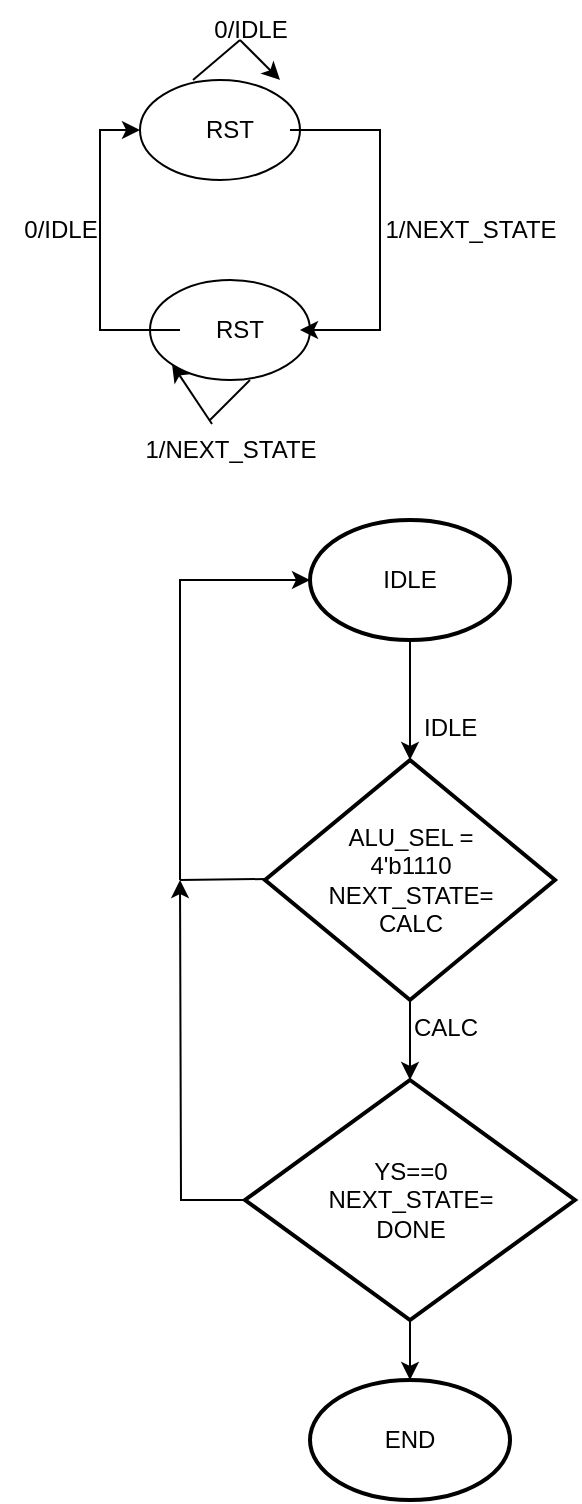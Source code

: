 <mxfile version="24.7.6">
  <diagram name="Page-1" id="6PsH3mtnEnNb81ONRw0l">
    <mxGraphModel dx="794" dy="454" grid="1" gridSize="10" guides="1" tooltips="1" connect="1" arrows="1" fold="1" page="1" pageScale="1" pageWidth="850" pageHeight="1100" math="0" shadow="0">
      <root>
        <mxCell id="0" />
        <mxCell id="1" parent="0" />
        <mxCell id="u2EufDMsuD6epvsz4VcV-10" value="" style="group" vertex="1" connectable="0" parent="1">
          <mxGeometry x="350" y="200" width="80" height="50" as="geometry" />
        </mxCell>
        <mxCell id="u2EufDMsuD6epvsz4VcV-1" value="" style="ellipse;whiteSpace=wrap;html=1;" vertex="1" parent="u2EufDMsuD6epvsz4VcV-10">
          <mxGeometry width="80" height="50" as="geometry" />
        </mxCell>
        <mxCell id="u2EufDMsuD6epvsz4VcV-3" value="RST" style="text;html=1;align=center;verticalAlign=middle;whiteSpace=wrap;rounded=0;" vertex="1" parent="u2EufDMsuD6epvsz4VcV-10">
          <mxGeometry x="15" y="10" width="60" height="30" as="geometry" />
        </mxCell>
        <mxCell id="u2EufDMsuD6epvsz4VcV-11" value="" style="group" vertex="1" connectable="0" parent="1">
          <mxGeometry x="355" y="300" width="80" height="50" as="geometry" />
        </mxCell>
        <mxCell id="u2EufDMsuD6epvsz4VcV-4" value="" style="ellipse;whiteSpace=wrap;html=1;" vertex="1" parent="u2EufDMsuD6epvsz4VcV-11">
          <mxGeometry width="80" height="50" as="geometry" />
        </mxCell>
        <mxCell id="u2EufDMsuD6epvsz4VcV-5" value="RST" style="text;html=1;align=center;verticalAlign=middle;whiteSpace=wrap;rounded=0;container=1;" vertex="1" parent="u2EufDMsuD6epvsz4VcV-11">
          <mxGeometry x="15" y="10" width="60" height="30" as="geometry" />
        </mxCell>
        <mxCell id="u2EufDMsuD6epvsz4VcV-15" style="edgeStyle=orthogonalEdgeStyle;rounded=0;orthogonalLoop=1;jettySize=auto;html=1;entryX=1;entryY=0.5;entryDx=0;entryDy=0;" edge="1" parent="1" source="u2EufDMsuD6epvsz4VcV-3" target="u2EufDMsuD6epvsz4VcV-5">
          <mxGeometry relative="1" as="geometry">
            <Array as="points">
              <mxPoint x="470" y="225" />
              <mxPoint x="470" y="325" />
            </Array>
          </mxGeometry>
        </mxCell>
        <mxCell id="u2EufDMsuD6epvsz4VcV-16" style="edgeStyle=orthogonalEdgeStyle;rounded=0;orthogonalLoop=1;jettySize=auto;html=1;entryX=0;entryY=0.5;entryDx=0;entryDy=0;" edge="1" parent="1" source="u2EufDMsuD6epvsz4VcV-5" target="u2EufDMsuD6epvsz4VcV-1">
          <mxGeometry relative="1" as="geometry">
            <Array as="points">
              <mxPoint x="330" y="325" />
              <mxPoint x="330" y="225" />
            </Array>
          </mxGeometry>
        </mxCell>
        <mxCell id="u2EufDMsuD6epvsz4VcV-17" value="0/IDLE" style="text;html=1;align=center;verticalAlign=middle;resizable=0;points=[];autosize=1;strokeColor=none;fillColor=none;" vertex="1" parent="1">
          <mxGeometry x="375" y="160" width="60" height="30" as="geometry" />
        </mxCell>
        <mxCell id="u2EufDMsuD6epvsz4VcV-19" value="" style="endArrow=none;html=1;rounded=0;exitX=0;exitY=0;exitDx=0;exitDy=0;" edge="1" parent="1">
          <mxGeometry width="50" height="50" relative="1" as="geometry">
            <mxPoint x="376.5" y="200" as="sourcePoint" />
            <mxPoint x="400" y="180" as="targetPoint" />
          </mxGeometry>
        </mxCell>
        <mxCell id="u2EufDMsuD6epvsz4VcV-21" value="" style="endArrow=classic;html=1;rounded=0;" edge="1" parent="1">
          <mxGeometry width="50" height="50" relative="1" as="geometry">
            <mxPoint x="400" y="180" as="sourcePoint" />
            <mxPoint x="420" y="200" as="targetPoint" />
          </mxGeometry>
        </mxCell>
        <mxCell id="u2EufDMsuD6epvsz4VcV-35" value="1/NEXT_STATE" style="text;html=1;align=center;verticalAlign=middle;resizable=0;points=[];autosize=1;strokeColor=none;fillColor=none;" vertex="1" parent="1">
          <mxGeometry x="460" y="260" width="110" height="30" as="geometry" />
        </mxCell>
        <mxCell id="u2EufDMsuD6epvsz4VcV-36" value="1/NEXT_STATE" style="text;html=1;align=center;verticalAlign=middle;resizable=0;points=[];autosize=1;strokeColor=none;fillColor=none;" vertex="1" parent="1">
          <mxGeometry x="340" y="370" width="110" height="30" as="geometry" />
        </mxCell>
        <mxCell id="u2EufDMsuD6epvsz4VcV-37" value="" style="endArrow=none;html=1;rounded=0;" edge="1" parent="1">
          <mxGeometry width="50" height="50" relative="1" as="geometry">
            <mxPoint x="385" y="370" as="sourcePoint" />
            <mxPoint x="405" y="350" as="targetPoint" />
          </mxGeometry>
        </mxCell>
        <mxCell id="u2EufDMsuD6epvsz4VcV-39" value="" style="endArrow=classic;html=1;rounded=0;" edge="1" parent="1">
          <mxGeometry width="50" height="50" relative="1" as="geometry">
            <mxPoint x="386" y="372" as="sourcePoint" />
            <mxPoint x="366" y="342" as="targetPoint" />
          </mxGeometry>
        </mxCell>
        <mxCell id="u2EufDMsuD6epvsz4VcV-40" value="0/IDLE" style="text;html=1;align=center;verticalAlign=middle;resizable=0;points=[];autosize=1;strokeColor=none;fillColor=none;" vertex="1" parent="1">
          <mxGeometry x="280" y="260" width="60" height="30" as="geometry" />
        </mxCell>
        <mxCell id="u2EufDMsuD6epvsz4VcV-72" value="ALU_SEL =&lt;div&gt;4&#39;b1110&lt;br&gt;NEXT_STATE=&lt;div&gt;CALC&lt;/div&gt;&lt;/div&gt;" style="strokeWidth=2;html=1;shape=mxgraph.flowchart.decision;whiteSpace=wrap;" vertex="1" parent="1">
          <mxGeometry x="412.5" y="540" width="145" height="120" as="geometry" />
        </mxCell>
        <mxCell id="u2EufDMsuD6epvsz4VcV-73" value="IDLE" style="strokeWidth=2;html=1;shape=mxgraph.flowchart.start_1;whiteSpace=wrap;" vertex="1" parent="1">
          <mxGeometry x="435" y="420" width="100" height="60" as="geometry" />
        </mxCell>
        <mxCell id="u2EufDMsuD6epvsz4VcV-74" style="edgeStyle=orthogonalEdgeStyle;rounded=0;orthogonalLoop=1;jettySize=auto;html=1;exitX=0.5;exitY=1;exitDx=0;exitDy=0;exitPerimeter=0;entryX=0.5;entryY=0;entryDx=0;entryDy=0;entryPerimeter=0;" edge="1" parent="1" source="u2EufDMsuD6epvsz4VcV-73" target="u2EufDMsuD6epvsz4VcV-72">
          <mxGeometry relative="1" as="geometry" />
        </mxCell>
        <mxCell id="u2EufDMsuD6epvsz4VcV-75" value="&lt;div&gt;&lt;br&gt;&lt;/div&gt;" style="edgeLabel;html=1;align=center;verticalAlign=middle;resizable=0;points=[];" vertex="1" connectable="0" parent="u2EufDMsuD6epvsz4VcV-74">
          <mxGeometry x="0.311" y="1" relative="1" as="geometry">
            <mxPoint as="offset" />
          </mxGeometry>
        </mxCell>
        <mxCell id="u2EufDMsuD6epvsz4VcV-76" value="IDLE&lt;div style=&quot;forced-color-adjust: none;&quot;&gt;&lt;br style=&quot;forced-color-adjust: none; color: rgb(0, 0, 0); font-family: Helvetica; font-size: 11px; font-style: normal; font-variant-ligatures: normal; font-variant-caps: normal; font-weight: 400; letter-spacing: normal; orphans: 2; text-align: center; text-indent: 0px; text-transform: none; widows: 2; word-spacing: 0px; -webkit-text-stroke-width: 0px; white-space: nowrap; background-color: rgb(255, 255, 255); text-decoration-thickness: initial; text-decoration-style: initial; text-decoration-color: initial;&quot;&gt;&#xa;&#xa;&lt;/div&gt;" style="text;whiteSpace=wrap;html=1;" vertex="1" parent="1">
          <mxGeometry x="490" y="510" width="60" height="80" as="geometry" />
        </mxCell>
        <mxCell id="u2EufDMsuD6epvsz4VcV-81" value="&lt;div style=&quot;forced-color-adjust: none;&quot;&gt;CALC&lt;br style=&quot;forced-color-adjust: none; color: rgb(0, 0, 0); font-family: Helvetica; font-size: 11px; font-style: normal; font-variant-ligatures: normal; font-variant-caps: normal; font-weight: 400; letter-spacing: normal; orphans: 2; text-align: center; text-indent: 0px; text-transform: none; widows: 2; word-spacing: 0px; -webkit-text-stroke-width: 0px; white-space: nowrap; background-color: rgb(255, 255, 255); text-decoration-thickness: initial; text-decoration-style: initial; text-decoration-color: initial;&quot;&gt;&lt;br&gt;&lt;br&gt;&lt;/div&gt;" style="text;whiteSpace=wrap;html=1;" vertex="1" parent="1">
          <mxGeometry x="485" y="660" width="60" height="50" as="geometry" />
        </mxCell>
        <mxCell id="u2EufDMsuD6epvsz4VcV-106" style="edgeStyle=orthogonalEdgeStyle;rounded=0;orthogonalLoop=1;jettySize=auto;html=1;" edge="1" parent="1" source="u2EufDMsuD6epvsz4VcV-82" target="u2EufDMsuD6epvsz4VcV-105">
          <mxGeometry relative="1" as="geometry" />
        </mxCell>
        <mxCell id="u2EufDMsuD6epvsz4VcV-109" style="edgeStyle=orthogonalEdgeStyle;rounded=0;orthogonalLoop=1;jettySize=auto;html=1;" edge="1" parent="1" source="u2EufDMsuD6epvsz4VcV-82">
          <mxGeometry relative="1" as="geometry">
            <mxPoint x="370" y="600" as="targetPoint" />
          </mxGeometry>
        </mxCell>
        <mxCell id="u2EufDMsuD6epvsz4VcV-82" value="YS==0&lt;br&gt;NEXT_STATE=&lt;div&gt;DONE&lt;/div&gt;" style="strokeWidth=2;html=1;shape=mxgraph.flowchart.decision;whiteSpace=wrap;" vertex="1" parent="1">
          <mxGeometry x="402.5" y="700" width="165" height="120" as="geometry" />
        </mxCell>
        <mxCell id="u2EufDMsuD6epvsz4VcV-84" style="edgeStyle=orthogonalEdgeStyle;rounded=0;orthogonalLoop=1;jettySize=auto;html=1;entryX=0.5;entryY=0;entryDx=0;entryDy=0;entryPerimeter=0;" edge="1" parent="1" source="u2EufDMsuD6epvsz4VcV-72" target="u2EufDMsuD6epvsz4VcV-82">
          <mxGeometry relative="1" as="geometry" />
        </mxCell>
        <mxCell id="u2EufDMsuD6epvsz4VcV-102" value="" style="endArrow=none;html=1;rounded=0;" edge="1" parent="1">
          <mxGeometry width="50" height="50" relative="1" as="geometry">
            <mxPoint x="370" y="600" as="sourcePoint" />
            <mxPoint x="412.5" y="599.5" as="targetPoint" />
          </mxGeometry>
        </mxCell>
        <mxCell id="u2EufDMsuD6epvsz4VcV-103" value="" style="endArrow=none;html=1;rounded=0;" edge="1" parent="1">
          <mxGeometry width="50" height="50" relative="1" as="geometry">
            <mxPoint x="370" y="600" as="sourcePoint" />
            <mxPoint x="370" y="449.5" as="targetPoint" />
          </mxGeometry>
        </mxCell>
        <mxCell id="u2EufDMsuD6epvsz4VcV-104" value="" style="endArrow=classic;html=1;rounded=0;entryX=0;entryY=0.5;entryDx=0;entryDy=0;entryPerimeter=0;" edge="1" parent="1" target="u2EufDMsuD6epvsz4VcV-73">
          <mxGeometry width="50" height="50" relative="1" as="geometry">
            <mxPoint x="370" y="450" as="sourcePoint" />
            <mxPoint x="420" y="400" as="targetPoint" />
          </mxGeometry>
        </mxCell>
        <mxCell id="u2EufDMsuD6epvsz4VcV-105" value="END" style="strokeWidth=2;html=1;shape=mxgraph.flowchart.start_1;whiteSpace=wrap;" vertex="1" parent="1">
          <mxGeometry x="435" y="850" width="100" height="60" as="geometry" />
        </mxCell>
      </root>
    </mxGraphModel>
  </diagram>
</mxfile>
